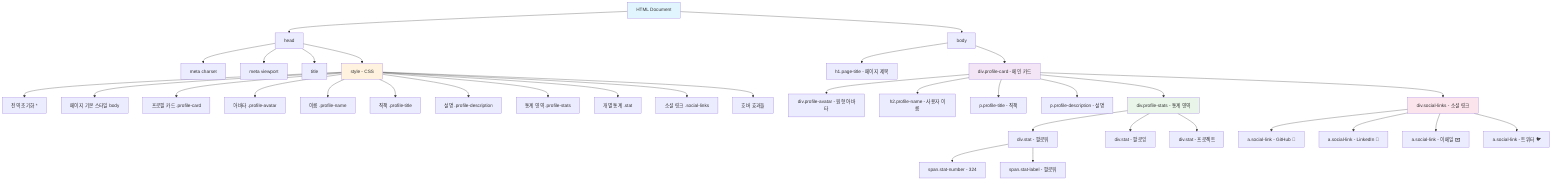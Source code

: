 graph TD
    A[HTML Document] --> B[head]
    A --> C[body]
    
    B --> B1[meta charset]
    B --> B2[meta viewport]
    B --> B3[title]
    B --> B4[style - CSS]
    
    B4 --> S1[전역 초기화 *]
    B4 --> S2[페이지 기본 스타일 body]
    B4 --> S3[프로필 카드 .profile-card]
    B4 --> S4[아바타 .profile-avatar]
    B4 --> S5[이름 .profile-name]
    B4 --> S6[직책 .profile-title]
    B4 --> S7[설명 .profile-description]
    B4 --> S8[통계 영역 .profile-stats]
    B4 --> S9[개별 통계 .stat]
    B4 --> S10[소셜 링크 .social-links]
    B4 --> S11[호버 효과들]
    
    C --> C1[h1.page-title - 페이지 제목]
    C --> C2[div.profile-card - 메인 카드]
    
    C2 --> D1[div.profile-avatar - 원형 아바타]
    C2 --> D2[h2.profile-name - 사용자 이름]
    C2 --> D3[p.profile-title - 직책]
    C2 --> D4[p.profile-description - 설명]
    C2 --> D5[div.profile-stats - 통계 영역]
    C2 --> D6[div.social-links - 소셜 링크]
    
    D5 --> E1[div.stat - 팔로워]
    D5 --> E2[div.stat - 팔로잉]
    D5 --> E3[div.stat - 프로젝트]
    
    E1 --> F1[span.stat-number - 324]
    E1 --> F2[span.stat-label - 팔로워]
    
    D6 --> G1[a.social-link - GitHub 🐙]
    D6 --> G2[a.social-link - LinkedIn 💼]
    D6 --> G3[a.social-link - 이메일 ✉️]
    D6 --> G4[a.social-link - 트위터 🐦]
    
    style A fill:#e1f5fe
    style C2 fill:#f3e5f5
    style B4 fill:#fff3e0
    style D5 fill:#e8f5e8
    style D6 fill:#fce4ec